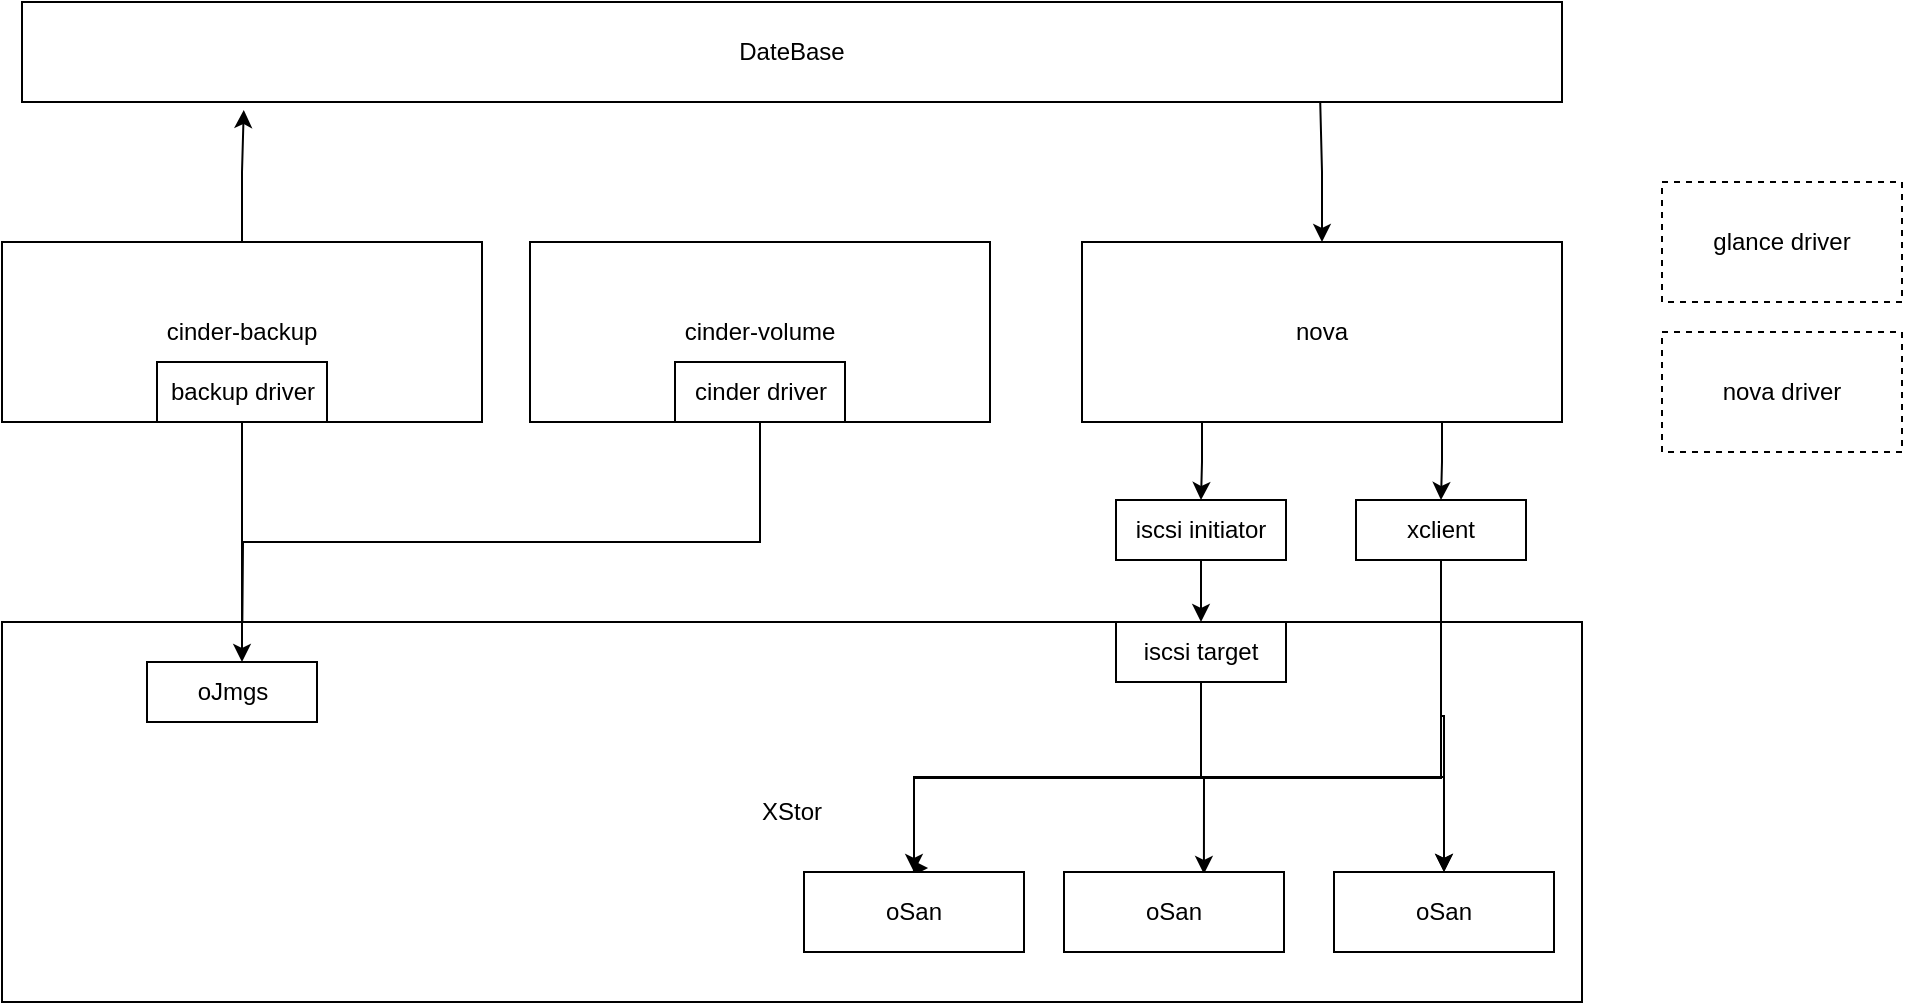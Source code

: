 <mxfile version="16.5.2" type="github">
  <diagram id="Iqppwu7Mz3QEscLfNfbv" name="Page-1">
    <mxGraphModel dx="1186" dy="684" grid="1" gridSize="10" guides="1" tooltips="1" connect="1" arrows="1" fold="1" page="1" pageScale="1" pageWidth="827" pageHeight="1169" math="0" shadow="0">
      <root>
        <mxCell id="0" />
        <mxCell id="1" parent="0" />
        <mxCell id="xS8MUs-kONUIonzYjEmB-1" value="" style="edgeStyle=none;html=1;" edge="1" parent="1" source="xS8MUs-kONUIonzYjEmB-2" target="xS8MUs-kONUIonzYjEmB-4">
          <mxGeometry relative="1" as="geometry" />
        </mxCell>
        <mxCell id="xS8MUs-kONUIonzYjEmB-2" value="cinder-volume" style="rounded=0;whiteSpace=wrap;html=1;" vertex="1" parent="1">
          <mxGeometry x="414" y="230" width="230" height="90" as="geometry" />
        </mxCell>
        <mxCell id="xS8MUs-kONUIonzYjEmB-12" style="edgeStyle=orthogonalEdgeStyle;rounded=0;orthogonalLoop=1;jettySize=auto;html=1;exitX=0.5;exitY=1;exitDx=0;exitDy=0;" edge="1" parent="1" source="xS8MUs-kONUIonzYjEmB-4">
          <mxGeometry relative="1" as="geometry">
            <mxPoint x="270" y="440" as="targetPoint" />
          </mxGeometry>
        </mxCell>
        <mxCell id="xS8MUs-kONUIonzYjEmB-4" value="cinder driver" style="whiteSpace=wrap;html=1;rounded=0;" vertex="1" parent="1">
          <mxGeometry x="486.5" y="290" width="85" height="30" as="geometry" />
        </mxCell>
        <mxCell id="xS8MUs-kONUIonzYjEmB-5" value="XStor" style="rounded=0;whiteSpace=wrap;html=1;" vertex="1" parent="1">
          <mxGeometry x="150" y="420" width="790" height="190" as="geometry" />
        </mxCell>
        <mxCell id="xS8MUs-kONUIonzYjEmB-6" value="" style="edgeStyle=none;html=1;" edge="1" parent="1" source="xS8MUs-kONUIonzYjEmB-7" target="xS8MUs-kONUIonzYjEmB-8">
          <mxGeometry relative="1" as="geometry" />
        </mxCell>
        <mxCell id="xS8MUs-kONUIonzYjEmB-18" style="edgeStyle=orthogonalEdgeStyle;rounded=0;orthogonalLoop=1;jettySize=auto;html=1;exitX=0.5;exitY=0;exitDx=0;exitDy=0;entryX=0.144;entryY=1.08;entryDx=0;entryDy=0;entryPerimeter=0;" edge="1" parent="1" source="xS8MUs-kONUIonzYjEmB-7" target="xS8MUs-kONUIonzYjEmB-16">
          <mxGeometry relative="1" as="geometry" />
        </mxCell>
        <mxCell id="xS8MUs-kONUIonzYjEmB-7" value="cinder-backup" style="rounded=0;whiteSpace=wrap;html=1;" vertex="1" parent="1">
          <mxGeometry x="150" y="230" width="240" height="90" as="geometry" />
        </mxCell>
        <mxCell id="xS8MUs-kONUIonzYjEmB-11" style="edgeStyle=orthogonalEdgeStyle;rounded=0;orthogonalLoop=1;jettySize=auto;html=1;exitX=0.5;exitY=1;exitDx=0;exitDy=0;" edge="1" parent="1" source="xS8MUs-kONUIonzYjEmB-8">
          <mxGeometry relative="1" as="geometry">
            <mxPoint x="270" y="440" as="targetPoint" />
          </mxGeometry>
        </mxCell>
        <mxCell id="xS8MUs-kONUIonzYjEmB-8" value="backup driver" style="whiteSpace=wrap;html=1;rounded=0;" vertex="1" parent="1">
          <mxGeometry x="227.5" y="290" width="85" height="30" as="geometry" />
        </mxCell>
        <mxCell id="xS8MUs-kONUIonzYjEmB-9" value="oJmgs" style="whiteSpace=wrap;html=1;rounded=0;" vertex="1" parent="1">
          <mxGeometry x="222.5" y="440" width="85" height="30" as="geometry" />
        </mxCell>
        <mxCell id="xS8MUs-kONUIonzYjEmB-19" style="edgeStyle=orthogonalEdgeStyle;rounded=0;orthogonalLoop=1;jettySize=auto;html=1;exitX=0.5;exitY=0;exitDx=0;exitDy=0;entryX=0.843;entryY=1;entryDx=0;entryDy=0;entryPerimeter=0;startArrow=classic;startFill=1;endArrow=none;endFill=0;" edge="1" parent="1" source="xS8MUs-kONUIonzYjEmB-14" target="xS8MUs-kONUIonzYjEmB-16">
          <mxGeometry relative="1" as="geometry" />
        </mxCell>
        <mxCell id="xS8MUs-kONUIonzYjEmB-23" style="edgeStyle=orthogonalEdgeStyle;rounded=0;orthogonalLoop=1;jettySize=auto;html=1;exitX=0.25;exitY=1;exitDx=0;exitDy=0;startArrow=none;startFill=0;endArrow=classic;endFill=1;" edge="1" parent="1" source="xS8MUs-kONUIonzYjEmB-14" target="xS8MUs-kONUIonzYjEmB-15">
          <mxGeometry relative="1" as="geometry" />
        </mxCell>
        <mxCell id="xS8MUs-kONUIonzYjEmB-26" style="edgeStyle=orthogonalEdgeStyle;rounded=0;orthogonalLoop=1;jettySize=auto;html=1;exitX=0.75;exitY=1;exitDx=0;exitDy=0;startArrow=none;startFill=0;endArrow=classic;endFill=1;" edge="1" parent="1" source="xS8MUs-kONUIonzYjEmB-14" target="xS8MUs-kONUIonzYjEmB-25">
          <mxGeometry relative="1" as="geometry" />
        </mxCell>
        <mxCell id="xS8MUs-kONUIonzYjEmB-14" value="nova" style="rounded=0;whiteSpace=wrap;html=1;" vertex="1" parent="1">
          <mxGeometry x="690" y="230" width="240" height="90" as="geometry" />
        </mxCell>
        <mxCell id="xS8MUs-kONUIonzYjEmB-24" style="edgeStyle=orthogonalEdgeStyle;rounded=0;orthogonalLoop=1;jettySize=auto;html=1;exitX=0.5;exitY=1;exitDx=0;exitDy=0;entryX=0.5;entryY=0;entryDx=0;entryDy=0;startArrow=none;startFill=0;endArrow=classic;endFill=1;" edge="1" parent="1" source="xS8MUs-kONUIonzYjEmB-15" target="xS8MUs-kONUIonzYjEmB-20">
          <mxGeometry relative="1" as="geometry" />
        </mxCell>
        <mxCell id="xS8MUs-kONUIonzYjEmB-15" value="iscsi initiator" style="whiteSpace=wrap;html=1;rounded=0;" vertex="1" parent="1">
          <mxGeometry x="707" y="359" width="85" height="30" as="geometry" />
        </mxCell>
        <mxCell id="xS8MUs-kONUIonzYjEmB-16" value="DateBase" style="rounded=0;whiteSpace=wrap;html=1;" vertex="1" parent="1">
          <mxGeometry x="160" y="110" width="770" height="50" as="geometry" />
        </mxCell>
        <mxCell id="xS8MUs-kONUIonzYjEmB-30" style="edgeStyle=orthogonalEdgeStyle;rounded=0;orthogonalLoop=1;jettySize=auto;html=1;exitX=0.5;exitY=1;exitDx=0;exitDy=0;entryX=0.5;entryY=0;entryDx=0;entryDy=0;startArrow=none;startFill=0;endArrow=classic;endFill=1;" edge="1" parent="1" source="xS8MUs-kONUIonzYjEmB-20" target="xS8MUs-kONUIonzYjEmB-29">
          <mxGeometry relative="1" as="geometry" />
        </mxCell>
        <mxCell id="xS8MUs-kONUIonzYjEmB-31" style="edgeStyle=orthogonalEdgeStyle;rounded=0;orthogonalLoop=1;jettySize=auto;html=1;exitX=0.5;exitY=1;exitDx=0;exitDy=0;entryX=0.636;entryY=0.025;entryDx=0;entryDy=0;entryPerimeter=0;startArrow=none;startFill=0;endArrow=classic;endFill=1;" edge="1" parent="1" source="xS8MUs-kONUIonzYjEmB-20" target="xS8MUs-kONUIonzYjEmB-28">
          <mxGeometry relative="1" as="geometry" />
        </mxCell>
        <mxCell id="xS8MUs-kONUIonzYjEmB-32" style="edgeStyle=orthogonalEdgeStyle;rounded=0;orthogonalLoop=1;jettySize=auto;html=1;exitX=0.5;exitY=1;exitDx=0;exitDy=0;entryX=0.5;entryY=0;entryDx=0;entryDy=0;startArrow=none;startFill=0;endArrow=classic;endFill=1;" edge="1" parent="1" source="xS8MUs-kONUIonzYjEmB-20" target="xS8MUs-kONUIonzYjEmB-27">
          <mxGeometry relative="1" as="geometry" />
        </mxCell>
        <mxCell id="xS8MUs-kONUIonzYjEmB-20" value="iscsi target" style="whiteSpace=wrap;html=1;rounded=0;" vertex="1" parent="1">
          <mxGeometry x="707" y="420" width="85" height="30" as="geometry" />
        </mxCell>
        <mxCell id="xS8MUs-kONUIonzYjEmB-33" style="edgeStyle=orthogonalEdgeStyle;rounded=0;orthogonalLoop=1;jettySize=auto;html=1;exitX=0.5;exitY=1;exitDx=0;exitDy=0;entryX=0.5;entryY=0;entryDx=0;entryDy=0;startArrow=none;startFill=0;endArrow=classic;endFill=1;" edge="1" parent="1" source="xS8MUs-kONUIonzYjEmB-25" target="xS8MUs-kONUIonzYjEmB-27">
          <mxGeometry relative="1" as="geometry" />
        </mxCell>
        <mxCell id="xS8MUs-kONUIonzYjEmB-34" style="edgeStyle=orthogonalEdgeStyle;rounded=0;orthogonalLoop=1;jettySize=auto;html=1;exitX=0.5;exitY=1;exitDx=0;exitDy=0;entryX=0.564;entryY=0;entryDx=0;entryDy=0;entryPerimeter=0;startArrow=none;startFill=0;endArrow=classic;endFill=1;" edge="1" parent="1">
          <mxGeometry relative="1" as="geometry">
            <mxPoint x="869.5" y="387" as="sourcePoint" />
            <mxPoint x="613.04" y="543" as="targetPoint" />
            <Array as="points">
              <mxPoint x="870" y="498" />
              <mxPoint x="606" y="498" />
              <mxPoint x="606" y="543" />
            </Array>
          </mxGeometry>
        </mxCell>
        <mxCell id="xS8MUs-kONUIonzYjEmB-25" value="xclient" style="whiteSpace=wrap;html=1;rounded=0;" vertex="1" parent="1">
          <mxGeometry x="827" y="359" width="85" height="30" as="geometry" />
        </mxCell>
        <mxCell id="xS8MUs-kONUIonzYjEmB-27" value="oSan" style="rounded=0;whiteSpace=wrap;html=1;" vertex="1" parent="1">
          <mxGeometry x="816" y="545" width="110" height="40" as="geometry" />
        </mxCell>
        <mxCell id="xS8MUs-kONUIonzYjEmB-28" value="oSan" style="rounded=0;whiteSpace=wrap;html=1;" vertex="1" parent="1">
          <mxGeometry x="681" y="545" width="110" height="40" as="geometry" />
        </mxCell>
        <mxCell id="xS8MUs-kONUIonzYjEmB-29" value="oSan" style="rounded=0;whiteSpace=wrap;html=1;" vertex="1" parent="1">
          <mxGeometry x="551" y="545" width="110" height="40" as="geometry" />
        </mxCell>
        <mxCell id="xS8MUs-kONUIonzYjEmB-35" value="glance driver" style="rounded=0;whiteSpace=wrap;html=1;dashed=1;" vertex="1" parent="1">
          <mxGeometry x="980" y="200" width="120" height="60" as="geometry" />
        </mxCell>
        <mxCell id="xS8MUs-kONUIonzYjEmB-36" value="nova driver" style="rounded=0;whiteSpace=wrap;html=1;dashed=1;" vertex="1" parent="1">
          <mxGeometry x="980" y="275" width="120" height="60" as="geometry" />
        </mxCell>
      </root>
    </mxGraphModel>
  </diagram>
</mxfile>
